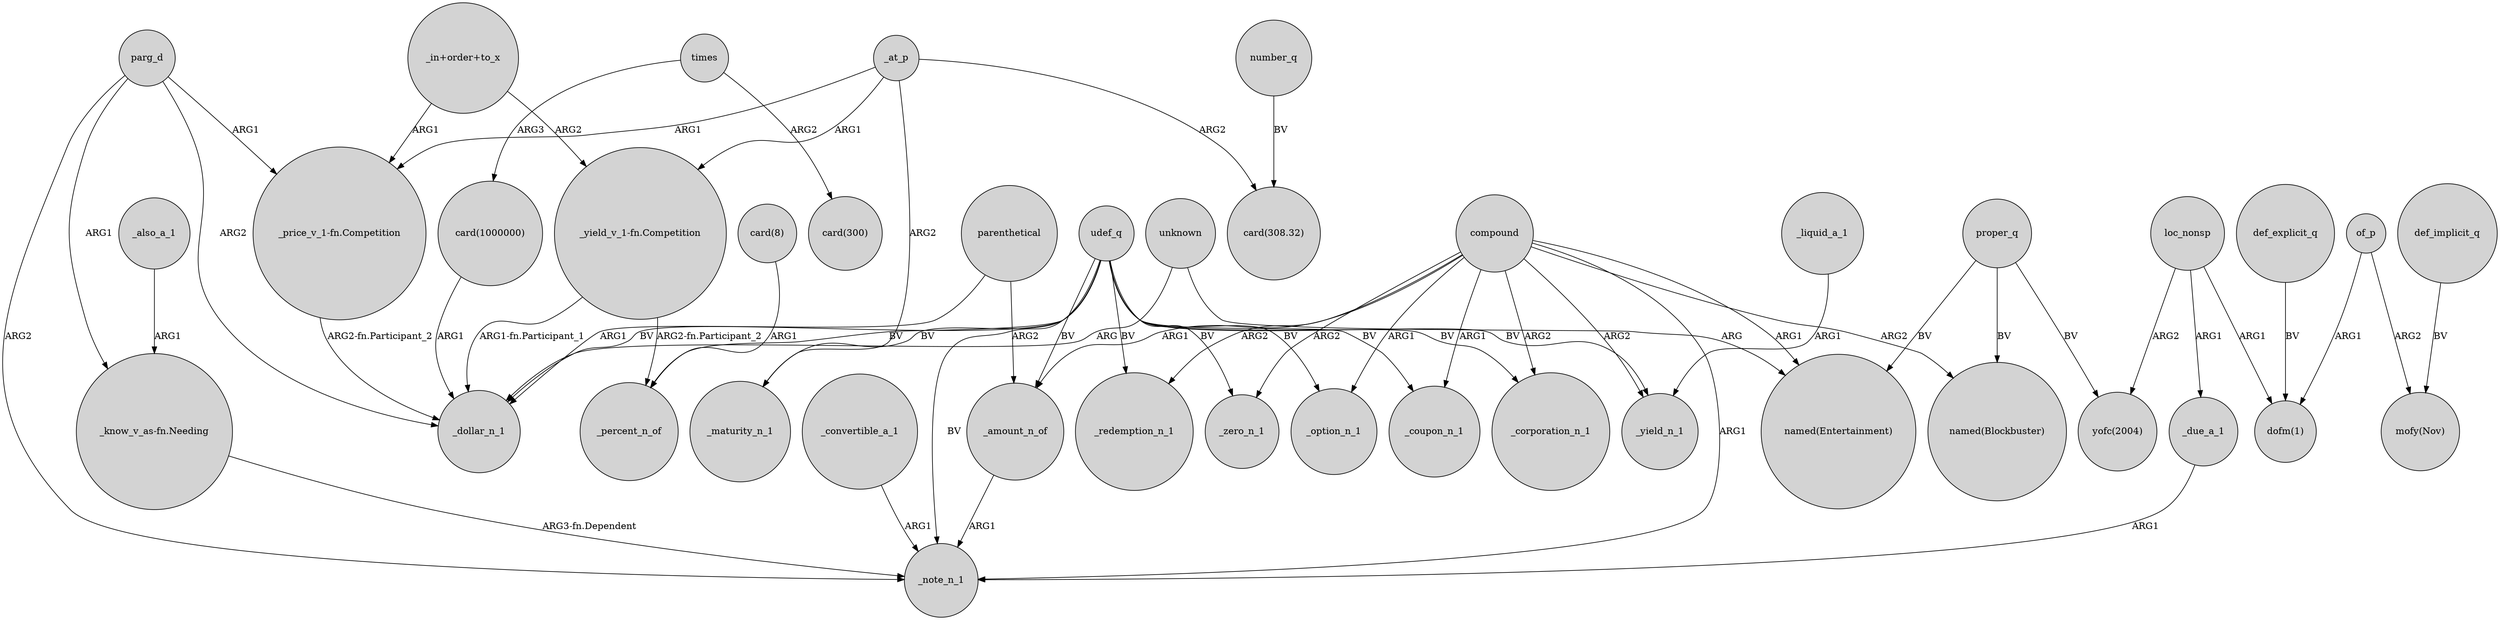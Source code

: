 digraph {
	node [shape=circle style=filled]
	"_know_v_as-fn.Needing" -> _note_n_1 [label="ARG3-fn.Dependent"]
	compound -> _coupon_n_1 [label=ARG1]
	_at_p -> _maturity_n_1 [label=ARG2]
	parg_d -> _dollar_n_1 [label=ARG2]
	parenthetical -> _amount_n_of [label=ARG2]
	compound -> _amount_n_of [label=ARG1]
	of_p -> "mofy(Nov)" [label=ARG2]
	compound -> _yield_n_1 [label=ARG2]
	compound -> "named(Blockbuster)" [label=ARG2]
	udef_q -> _redemption_n_1 [label=BV]
	proper_q -> "yofc(2004)" [label=BV]
	udef_q -> _zero_n_1 [label=BV]
	udef_q -> _option_n_1 [label=BV]
	_at_p -> "_price_v_1-fn.Competition" [label=ARG1]
	times -> "card(1000000)" [label=ARG3]
	_at_p -> "card(308.32)" [label=ARG2]
	_also_a_1 -> "_know_v_as-fn.Needing" [label=ARG1]
	parenthetical -> _dollar_n_1 [label=ARG1]
	unknown -> "named(Entertainment)" [label=ARG]
	"card(8)" -> _percent_n_of [label=ARG1]
	times -> "card(300)" [label=ARG2]
	compound -> _option_n_1 [label=ARG1]
	"_price_v_1-fn.Competition" -> _dollar_n_1 [label="ARG2-fn.Participant_2"]
	compound -> "named(Entertainment)" [label=ARG1]
	parg_d -> "_know_v_as-fn.Needing" [label=ARG1]
	udef_q -> _maturity_n_1 [label=BV]
	"_in+order+to_x" -> "_price_v_1-fn.Competition" [label=ARG1]
	unknown -> _dollar_n_1 [label=ARG]
	parg_d -> _note_n_1 [label=ARG2]
	_amount_n_of -> _note_n_1 [label=ARG1]
	"_yield_v_1-fn.Competition" -> _dollar_n_1 [label="ARG1-fn.Participant_1"]
	_at_p -> "_yield_v_1-fn.Competition" [label=ARG1]
	"_in+order+to_x" -> "_yield_v_1-fn.Competition" [label=ARG2]
	def_explicit_q -> "dofm(1)" [label=BV]
	udef_q -> _percent_n_of [label=BV]
	udef_q -> _yield_n_1 [label=BV]
	_convertible_a_1 -> _note_n_1 [label=ARG1]
	udef_q -> _amount_n_of [label=BV]
	"_yield_v_1-fn.Competition" -> _percent_n_of [label="ARG2-fn.Participant_2"]
	compound -> _note_n_1 [label=ARG1]
	udef_q -> _note_n_1 [label=BV]
	udef_q -> _dollar_n_1 [label=BV]
	"card(1000000)" -> _dollar_n_1 [label=ARG1]
	proper_q -> "named(Blockbuster)" [label=BV]
	compound -> _zero_n_1 [label=ARG2]
	proper_q -> "named(Entertainment)" [label=BV]
	compound -> _corporation_n_1 [label=ARG2]
	loc_nonsp -> _due_a_1 [label=ARG1]
	udef_q -> _corporation_n_1 [label=BV]
	_due_a_1 -> _note_n_1 [label=ARG1]
	number_q -> "card(308.32)" [label=BV]
	def_implicit_q -> "mofy(Nov)" [label=BV]
	of_p -> "dofm(1)" [label=ARG1]
	compound -> _redemption_n_1 [label=ARG2]
	parg_d -> "_price_v_1-fn.Competition" [label=ARG1]
	udef_q -> _coupon_n_1 [label=BV]
	loc_nonsp -> "yofc(2004)" [label=ARG2]
	_liquid_a_1 -> _yield_n_1 [label=ARG1]
	loc_nonsp -> "dofm(1)" [label=ARG1]
}
